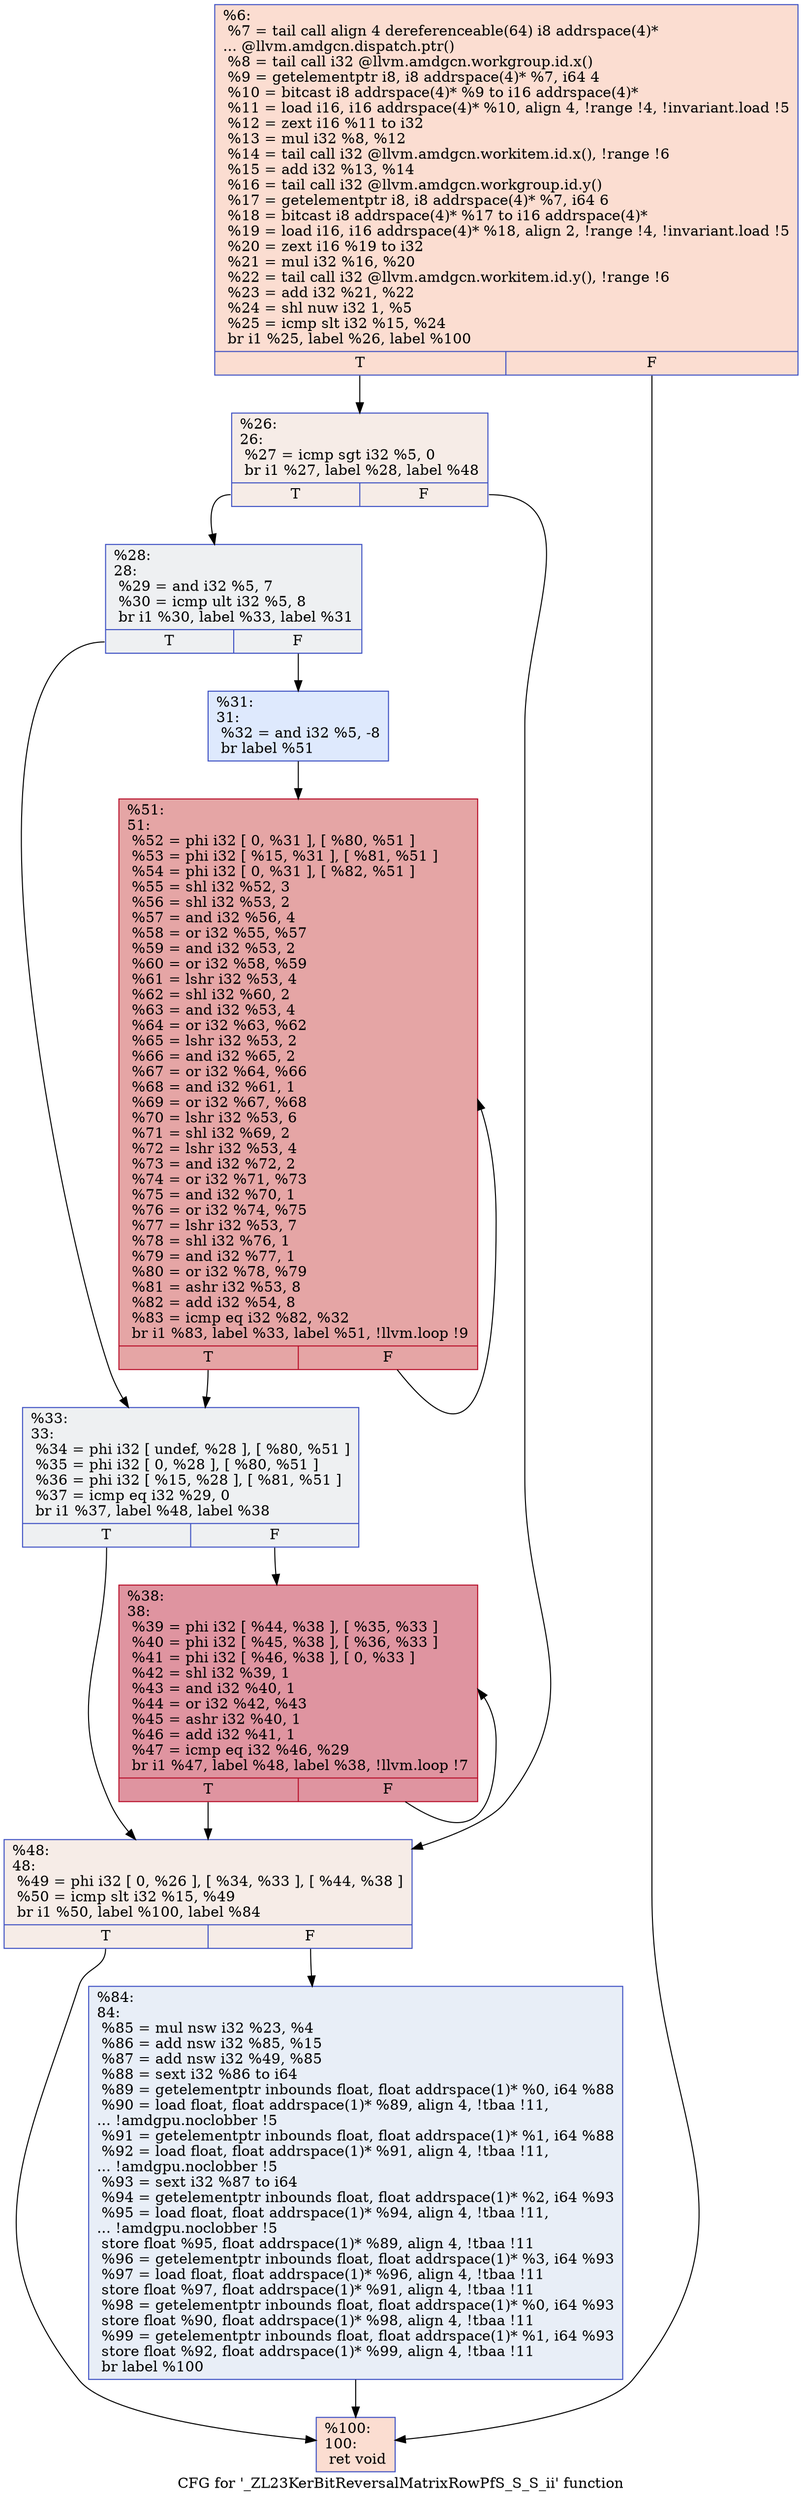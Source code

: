 digraph "CFG for '_ZL23KerBitReversalMatrixRowPfS_S_S_ii' function" {
	label="CFG for '_ZL23KerBitReversalMatrixRowPfS_S_S_ii' function";

	Node0x470e140 [shape=record,color="#3d50c3ff", style=filled, fillcolor="#f7b39670",label="{%6:\l  %7 = tail call align 4 dereferenceable(64) i8 addrspace(4)*\l... @llvm.amdgcn.dispatch.ptr()\l  %8 = tail call i32 @llvm.amdgcn.workgroup.id.x()\l  %9 = getelementptr i8, i8 addrspace(4)* %7, i64 4\l  %10 = bitcast i8 addrspace(4)* %9 to i16 addrspace(4)*\l  %11 = load i16, i16 addrspace(4)* %10, align 4, !range !4, !invariant.load !5\l  %12 = zext i16 %11 to i32\l  %13 = mul i32 %8, %12\l  %14 = tail call i32 @llvm.amdgcn.workitem.id.x(), !range !6\l  %15 = add i32 %13, %14\l  %16 = tail call i32 @llvm.amdgcn.workgroup.id.y()\l  %17 = getelementptr i8, i8 addrspace(4)* %7, i64 6\l  %18 = bitcast i8 addrspace(4)* %17 to i16 addrspace(4)*\l  %19 = load i16, i16 addrspace(4)* %18, align 2, !range !4, !invariant.load !5\l  %20 = zext i16 %19 to i32\l  %21 = mul i32 %16, %20\l  %22 = tail call i32 @llvm.amdgcn.workitem.id.y(), !range !6\l  %23 = add i32 %21, %22\l  %24 = shl nuw i32 1, %5\l  %25 = icmp slt i32 %15, %24\l  br i1 %25, label %26, label %100\l|{<s0>T|<s1>F}}"];
	Node0x470e140:s0 -> Node0x4711b10;
	Node0x470e140:s1 -> Node0x4711ba0;
	Node0x4711b10 [shape=record,color="#3d50c3ff", style=filled, fillcolor="#ead5c970",label="{%26:\l26:                                               \l  %27 = icmp sgt i32 %5, 0\l  br i1 %27, label %28, label %48\l|{<s0>T|<s1>F}}"];
	Node0x4711b10:s0 -> Node0x4711da0;
	Node0x4711b10:s1 -> Node0x4711df0;
	Node0x4711da0 [shape=record,color="#3d50c3ff", style=filled, fillcolor="#d9dce170",label="{%28:\l28:                                               \l  %29 = and i32 %5, 7\l  %30 = icmp ult i32 %5, 8\l  br i1 %30, label %33, label %31\l|{<s0>T|<s1>F}}"];
	Node0x4711da0:s0 -> Node0x47120b0;
	Node0x4711da0:s1 -> Node0x4712100;
	Node0x4712100 [shape=record,color="#3d50c3ff", style=filled, fillcolor="#b5cdfa70",label="{%31:\l31:                                               \l  %32 = and i32 %5, -8\l  br label %51\l}"];
	Node0x4712100 -> Node0x4710160;
	Node0x47120b0 [shape=record,color="#3d50c3ff", style=filled, fillcolor="#d9dce170",label="{%33:\l33:                                               \l  %34 = phi i32 [ undef, %28 ], [ %80, %51 ]\l  %35 = phi i32 [ 0, %28 ], [ %80, %51 ]\l  %36 = phi i32 [ %15, %28 ], [ %81, %51 ]\l  %37 = icmp eq i32 %29, 0\l  br i1 %37, label %48, label %38\l|{<s0>T|<s1>F}}"];
	Node0x47120b0:s0 -> Node0x4711df0;
	Node0x47120b0:s1 -> Node0x4712c30;
	Node0x4712c30 [shape=record,color="#b70d28ff", style=filled, fillcolor="#b70d2870",label="{%38:\l38:                                               \l  %39 = phi i32 [ %44, %38 ], [ %35, %33 ]\l  %40 = phi i32 [ %45, %38 ], [ %36, %33 ]\l  %41 = phi i32 [ %46, %38 ], [ 0, %33 ]\l  %42 = shl i32 %39, 1\l  %43 = and i32 %40, 1\l  %44 = or i32 %42, %43\l  %45 = ashr i32 %40, 1\l  %46 = add i32 %41, 1\l  %47 = icmp eq i32 %46, %29\l  br i1 %47, label %48, label %38, !llvm.loop !7\l|{<s0>T|<s1>F}}"];
	Node0x4712c30:s0 -> Node0x4711df0;
	Node0x4712c30:s1 -> Node0x4712c30;
	Node0x4711df0 [shape=record,color="#3d50c3ff", style=filled, fillcolor="#ead5c970",label="{%48:\l48:                                               \l  %49 = phi i32 [ 0, %26 ], [ %34, %33 ], [ %44, %38 ]\l  %50 = icmp slt i32 %15, %49\l  br i1 %50, label %100, label %84\l|{<s0>T|<s1>F}}"];
	Node0x4711df0:s0 -> Node0x4711ba0;
	Node0x4711df0:s1 -> Node0x4713680;
	Node0x4710160 [shape=record,color="#b70d28ff", style=filled, fillcolor="#c5333470",label="{%51:\l51:                                               \l  %52 = phi i32 [ 0, %31 ], [ %80, %51 ]\l  %53 = phi i32 [ %15, %31 ], [ %81, %51 ]\l  %54 = phi i32 [ 0, %31 ], [ %82, %51 ]\l  %55 = shl i32 %52, 3\l  %56 = shl i32 %53, 2\l  %57 = and i32 %56, 4\l  %58 = or i32 %55, %57\l  %59 = and i32 %53, 2\l  %60 = or i32 %58, %59\l  %61 = lshr i32 %53, 4\l  %62 = shl i32 %60, 2\l  %63 = and i32 %53, 4\l  %64 = or i32 %63, %62\l  %65 = lshr i32 %53, 2\l  %66 = and i32 %65, 2\l  %67 = or i32 %64, %66\l  %68 = and i32 %61, 1\l  %69 = or i32 %67, %68\l  %70 = lshr i32 %53, 6\l  %71 = shl i32 %69, 2\l  %72 = lshr i32 %53, 4\l  %73 = and i32 %72, 2\l  %74 = or i32 %71, %73\l  %75 = and i32 %70, 1\l  %76 = or i32 %74, %75\l  %77 = lshr i32 %53, 7\l  %78 = shl i32 %76, 1\l  %79 = and i32 %77, 1\l  %80 = or i32 %78, %79\l  %81 = ashr i32 %53, 8\l  %82 = add i32 %54, 8\l  %83 = icmp eq i32 %82, %32\l  br i1 %83, label %33, label %51, !llvm.loop !9\l|{<s0>T|<s1>F}}"];
	Node0x4710160:s0 -> Node0x47120b0;
	Node0x4710160:s1 -> Node0x4710160;
	Node0x4713680 [shape=record,color="#3d50c3ff", style=filled, fillcolor="#cbd8ee70",label="{%84:\l84:                                               \l  %85 = mul nsw i32 %23, %4\l  %86 = add nsw i32 %85, %15\l  %87 = add nsw i32 %49, %85\l  %88 = sext i32 %86 to i64\l  %89 = getelementptr inbounds float, float addrspace(1)* %0, i64 %88\l  %90 = load float, float addrspace(1)* %89, align 4, !tbaa !11,\l... !amdgpu.noclobber !5\l  %91 = getelementptr inbounds float, float addrspace(1)* %1, i64 %88\l  %92 = load float, float addrspace(1)* %91, align 4, !tbaa !11,\l... !amdgpu.noclobber !5\l  %93 = sext i32 %87 to i64\l  %94 = getelementptr inbounds float, float addrspace(1)* %2, i64 %93\l  %95 = load float, float addrspace(1)* %94, align 4, !tbaa !11,\l... !amdgpu.noclobber !5\l  store float %95, float addrspace(1)* %89, align 4, !tbaa !11\l  %96 = getelementptr inbounds float, float addrspace(1)* %3, i64 %93\l  %97 = load float, float addrspace(1)* %96, align 4, !tbaa !11\l  store float %97, float addrspace(1)* %91, align 4, !tbaa !11\l  %98 = getelementptr inbounds float, float addrspace(1)* %0, i64 %93\l  store float %90, float addrspace(1)* %98, align 4, !tbaa !11\l  %99 = getelementptr inbounds float, float addrspace(1)* %1, i64 %93\l  store float %92, float addrspace(1)* %99, align 4, !tbaa !11\l  br label %100\l}"];
	Node0x4713680 -> Node0x4711ba0;
	Node0x4711ba0 [shape=record,color="#3d50c3ff", style=filled, fillcolor="#f7b39670",label="{%100:\l100:                                              \l  ret void\l}"];
}
